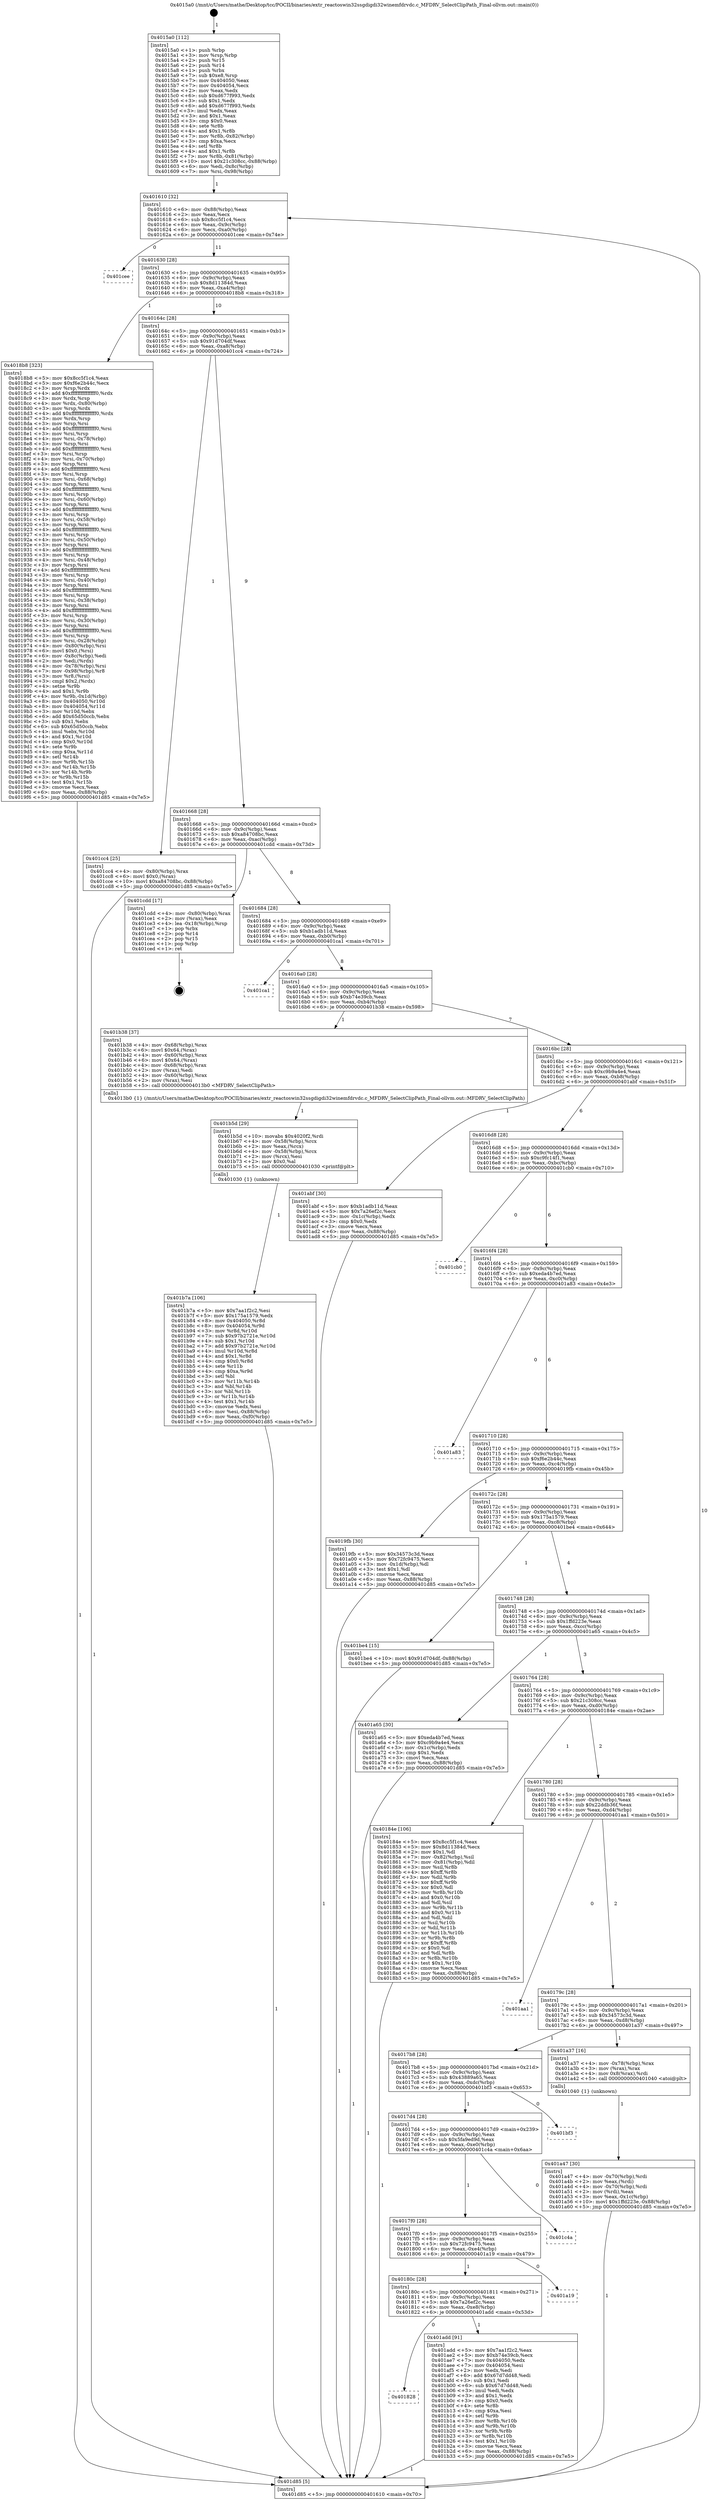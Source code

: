 digraph "0x4015a0" {
  label = "0x4015a0 (/mnt/c/Users/mathe/Desktop/tcc/POCII/binaries/extr_reactoswin32ssgdigdi32winemfdrvdc.c_MFDRV_SelectClipPath_Final-ollvm.out::main(0))"
  labelloc = "t"
  node[shape=record]

  Entry [label="",width=0.3,height=0.3,shape=circle,fillcolor=black,style=filled]
  "0x401610" [label="{
     0x401610 [32]\l
     | [instrs]\l
     &nbsp;&nbsp;0x401610 \<+6\>: mov -0x88(%rbp),%eax\l
     &nbsp;&nbsp;0x401616 \<+2\>: mov %eax,%ecx\l
     &nbsp;&nbsp;0x401618 \<+6\>: sub $0x8cc5f1c4,%ecx\l
     &nbsp;&nbsp;0x40161e \<+6\>: mov %eax,-0x9c(%rbp)\l
     &nbsp;&nbsp;0x401624 \<+6\>: mov %ecx,-0xa0(%rbp)\l
     &nbsp;&nbsp;0x40162a \<+6\>: je 0000000000401cee \<main+0x74e\>\l
  }"]
  "0x401cee" [label="{
     0x401cee\l
  }", style=dashed]
  "0x401630" [label="{
     0x401630 [28]\l
     | [instrs]\l
     &nbsp;&nbsp;0x401630 \<+5\>: jmp 0000000000401635 \<main+0x95\>\l
     &nbsp;&nbsp;0x401635 \<+6\>: mov -0x9c(%rbp),%eax\l
     &nbsp;&nbsp;0x40163b \<+5\>: sub $0x8d11384d,%eax\l
     &nbsp;&nbsp;0x401640 \<+6\>: mov %eax,-0xa4(%rbp)\l
     &nbsp;&nbsp;0x401646 \<+6\>: je 00000000004018b8 \<main+0x318\>\l
  }"]
  Exit [label="",width=0.3,height=0.3,shape=circle,fillcolor=black,style=filled,peripheries=2]
  "0x4018b8" [label="{
     0x4018b8 [323]\l
     | [instrs]\l
     &nbsp;&nbsp;0x4018b8 \<+5\>: mov $0x8cc5f1c4,%eax\l
     &nbsp;&nbsp;0x4018bd \<+5\>: mov $0xf6e2b44c,%ecx\l
     &nbsp;&nbsp;0x4018c2 \<+3\>: mov %rsp,%rdx\l
     &nbsp;&nbsp;0x4018c5 \<+4\>: add $0xfffffffffffffff0,%rdx\l
     &nbsp;&nbsp;0x4018c9 \<+3\>: mov %rdx,%rsp\l
     &nbsp;&nbsp;0x4018cc \<+4\>: mov %rdx,-0x80(%rbp)\l
     &nbsp;&nbsp;0x4018d0 \<+3\>: mov %rsp,%rdx\l
     &nbsp;&nbsp;0x4018d3 \<+4\>: add $0xfffffffffffffff0,%rdx\l
     &nbsp;&nbsp;0x4018d7 \<+3\>: mov %rdx,%rsp\l
     &nbsp;&nbsp;0x4018da \<+3\>: mov %rsp,%rsi\l
     &nbsp;&nbsp;0x4018dd \<+4\>: add $0xfffffffffffffff0,%rsi\l
     &nbsp;&nbsp;0x4018e1 \<+3\>: mov %rsi,%rsp\l
     &nbsp;&nbsp;0x4018e4 \<+4\>: mov %rsi,-0x78(%rbp)\l
     &nbsp;&nbsp;0x4018e8 \<+3\>: mov %rsp,%rsi\l
     &nbsp;&nbsp;0x4018eb \<+4\>: add $0xfffffffffffffff0,%rsi\l
     &nbsp;&nbsp;0x4018ef \<+3\>: mov %rsi,%rsp\l
     &nbsp;&nbsp;0x4018f2 \<+4\>: mov %rsi,-0x70(%rbp)\l
     &nbsp;&nbsp;0x4018f6 \<+3\>: mov %rsp,%rsi\l
     &nbsp;&nbsp;0x4018f9 \<+4\>: add $0xfffffffffffffff0,%rsi\l
     &nbsp;&nbsp;0x4018fd \<+3\>: mov %rsi,%rsp\l
     &nbsp;&nbsp;0x401900 \<+4\>: mov %rsi,-0x68(%rbp)\l
     &nbsp;&nbsp;0x401904 \<+3\>: mov %rsp,%rsi\l
     &nbsp;&nbsp;0x401907 \<+4\>: add $0xfffffffffffffff0,%rsi\l
     &nbsp;&nbsp;0x40190b \<+3\>: mov %rsi,%rsp\l
     &nbsp;&nbsp;0x40190e \<+4\>: mov %rsi,-0x60(%rbp)\l
     &nbsp;&nbsp;0x401912 \<+3\>: mov %rsp,%rsi\l
     &nbsp;&nbsp;0x401915 \<+4\>: add $0xfffffffffffffff0,%rsi\l
     &nbsp;&nbsp;0x401919 \<+3\>: mov %rsi,%rsp\l
     &nbsp;&nbsp;0x40191c \<+4\>: mov %rsi,-0x58(%rbp)\l
     &nbsp;&nbsp;0x401920 \<+3\>: mov %rsp,%rsi\l
     &nbsp;&nbsp;0x401923 \<+4\>: add $0xfffffffffffffff0,%rsi\l
     &nbsp;&nbsp;0x401927 \<+3\>: mov %rsi,%rsp\l
     &nbsp;&nbsp;0x40192a \<+4\>: mov %rsi,-0x50(%rbp)\l
     &nbsp;&nbsp;0x40192e \<+3\>: mov %rsp,%rsi\l
     &nbsp;&nbsp;0x401931 \<+4\>: add $0xfffffffffffffff0,%rsi\l
     &nbsp;&nbsp;0x401935 \<+3\>: mov %rsi,%rsp\l
     &nbsp;&nbsp;0x401938 \<+4\>: mov %rsi,-0x48(%rbp)\l
     &nbsp;&nbsp;0x40193c \<+3\>: mov %rsp,%rsi\l
     &nbsp;&nbsp;0x40193f \<+4\>: add $0xfffffffffffffff0,%rsi\l
     &nbsp;&nbsp;0x401943 \<+3\>: mov %rsi,%rsp\l
     &nbsp;&nbsp;0x401946 \<+4\>: mov %rsi,-0x40(%rbp)\l
     &nbsp;&nbsp;0x40194a \<+3\>: mov %rsp,%rsi\l
     &nbsp;&nbsp;0x40194d \<+4\>: add $0xfffffffffffffff0,%rsi\l
     &nbsp;&nbsp;0x401951 \<+3\>: mov %rsi,%rsp\l
     &nbsp;&nbsp;0x401954 \<+4\>: mov %rsi,-0x38(%rbp)\l
     &nbsp;&nbsp;0x401958 \<+3\>: mov %rsp,%rsi\l
     &nbsp;&nbsp;0x40195b \<+4\>: add $0xfffffffffffffff0,%rsi\l
     &nbsp;&nbsp;0x40195f \<+3\>: mov %rsi,%rsp\l
     &nbsp;&nbsp;0x401962 \<+4\>: mov %rsi,-0x30(%rbp)\l
     &nbsp;&nbsp;0x401966 \<+3\>: mov %rsp,%rsi\l
     &nbsp;&nbsp;0x401969 \<+4\>: add $0xfffffffffffffff0,%rsi\l
     &nbsp;&nbsp;0x40196d \<+3\>: mov %rsi,%rsp\l
     &nbsp;&nbsp;0x401970 \<+4\>: mov %rsi,-0x28(%rbp)\l
     &nbsp;&nbsp;0x401974 \<+4\>: mov -0x80(%rbp),%rsi\l
     &nbsp;&nbsp;0x401978 \<+6\>: movl $0x0,(%rsi)\l
     &nbsp;&nbsp;0x40197e \<+6\>: mov -0x8c(%rbp),%edi\l
     &nbsp;&nbsp;0x401984 \<+2\>: mov %edi,(%rdx)\l
     &nbsp;&nbsp;0x401986 \<+4\>: mov -0x78(%rbp),%rsi\l
     &nbsp;&nbsp;0x40198a \<+7\>: mov -0x98(%rbp),%r8\l
     &nbsp;&nbsp;0x401991 \<+3\>: mov %r8,(%rsi)\l
     &nbsp;&nbsp;0x401994 \<+3\>: cmpl $0x2,(%rdx)\l
     &nbsp;&nbsp;0x401997 \<+4\>: setne %r9b\l
     &nbsp;&nbsp;0x40199b \<+4\>: and $0x1,%r9b\l
     &nbsp;&nbsp;0x40199f \<+4\>: mov %r9b,-0x1d(%rbp)\l
     &nbsp;&nbsp;0x4019a3 \<+8\>: mov 0x404050,%r10d\l
     &nbsp;&nbsp;0x4019ab \<+8\>: mov 0x404054,%r11d\l
     &nbsp;&nbsp;0x4019b3 \<+3\>: mov %r10d,%ebx\l
     &nbsp;&nbsp;0x4019b6 \<+6\>: add $0x65d50ccb,%ebx\l
     &nbsp;&nbsp;0x4019bc \<+3\>: sub $0x1,%ebx\l
     &nbsp;&nbsp;0x4019bf \<+6\>: sub $0x65d50ccb,%ebx\l
     &nbsp;&nbsp;0x4019c5 \<+4\>: imul %ebx,%r10d\l
     &nbsp;&nbsp;0x4019c9 \<+4\>: and $0x1,%r10d\l
     &nbsp;&nbsp;0x4019cd \<+4\>: cmp $0x0,%r10d\l
     &nbsp;&nbsp;0x4019d1 \<+4\>: sete %r9b\l
     &nbsp;&nbsp;0x4019d5 \<+4\>: cmp $0xa,%r11d\l
     &nbsp;&nbsp;0x4019d9 \<+4\>: setl %r14b\l
     &nbsp;&nbsp;0x4019dd \<+3\>: mov %r9b,%r15b\l
     &nbsp;&nbsp;0x4019e0 \<+3\>: and %r14b,%r15b\l
     &nbsp;&nbsp;0x4019e3 \<+3\>: xor %r14b,%r9b\l
     &nbsp;&nbsp;0x4019e6 \<+3\>: or %r9b,%r15b\l
     &nbsp;&nbsp;0x4019e9 \<+4\>: test $0x1,%r15b\l
     &nbsp;&nbsp;0x4019ed \<+3\>: cmovne %ecx,%eax\l
     &nbsp;&nbsp;0x4019f0 \<+6\>: mov %eax,-0x88(%rbp)\l
     &nbsp;&nbsp;0x4019f6 \<+5\>: jmp 0000000000401d85 \<main+0x7e5\>\l
  }"]
  "0x40164c" [label="{
     0x40164c [28]\l
     | [instrs]\l
     &nbsp;&nbsp;0x40164c \<+5\>: jmp 0000000000401651 \<main+0xb1\>\l
     &nbsp;&nbsp;0x401651 \<+6\>: mov -0x9c(%rbp),%eax\l
     &nbsp;&nbsp;0x401657 \<+5\>: sub $0x91d704df,%eax\l
     &nbsp;&nbsp;0x40165c \<+6\>: mov %eax,-0xa8(%rbp)\l
     &nbsp;&nbsp;0x401662 \<+6\>: je 0000000000401cc4 \<main+0x724\>\l
  }"]
  "0x401b7a" [label="{
     0x401b7a [106]\l
     | [instrs]\l
     &nbsp;&nbsp;0x401b7a \<+5\>: mov $0x7aa1f2c2,%esi\l
     &nbsp;&nbsp;0x401b7f \<+5\>: mov $0x175a1579,%edx\l
     &nbsp;&nbsp;0x401b84 \<+8\>: mov 0x404050,%r8d\l
     &nbsp;&nbsp;0x401b8c \<+8\>: mov 0x404054,%r9d\l
     &nbsp;&nbsp;0x401b94 \<+3\>: mov %r8d,%r10d\l
     &nbsp;&nbsp;0x401b97 \<+7\>: sub $0x97b2721e,%r10d\l
     &nbsp;&nbsp;0x401b9e \<+4\>: sub $0x1,%r10d\l
     &nbsp;&nbsp;0x401ba2 \<+7\>: add $0x97b2721e,%r10d\l
     &nbsp;&nbsp;0x401ba9 \<+4\>: imul %r10d,%r8d\l
     &nbsp;&nbsp;0x401bad \<+4\>: and $0x1,%r8d\l
     &nbsp;&nbsp;0x401bb1 \<+4\>: cmp $0x0,%r8d\l
     &nbsp;&nbsp;0x401bb5 \<+4\>: sete %r11b\l
     &nbsp;&nbsp;0x401bb9 \<+4\>: cmp $0xa,%r9d\l
     &nbsp;&nbsp;0x401bbd \<+3\>: setl %bl\l
     &nbsp;&nbsp;0x401bc0 \<+3\>: mov %r11b,%r14b\l
     &nbsp;&nbsp;0x401bc3 \<+3\>: and %bl,%r14b\l
     &nbsp;&nbsp;0x401bc6 \<+3\>: xor %bl,%r11b\l
     &nbsp;&nbsp;0x401bc9 \<+3\>: or %r11b,%r14b\l
     &nbsp;&nbsp;0x401bcc \<+4\>: test $0x1,%r14b\l
     &nbsp;&nbsp;0x401bd0 \<+3\>: cmovne %edx,%esi\l
     &nbsp;&nbsp;0x401bd3 \<+6\>: mov %esi,-0x88(%rbp)\l
     &nbsp;&nbsp;0x401bd9 \<+6\>: mov %eax,-0xf0(%rbp)\l
     &nbsp;&nbsp;0x401bdf \<+5\>: jmp 0000000000401d85 \<main+0x7e5\>\l
  }"]
  "0x401cc4" [label="{
     0x401cc4 [25]\l
     | [instrs]\l
     &nbsp;&nbsp;0x401cc4 \<+4\>: mov -0x80(%rbp),%rax\l
     &nbsp;&nbsp;0x401cc8 \<+6\>: movl $0x0,(%rax)\l
     &nbsp;&nbsp;0x401cce \<+10\>: movl $0xa84708bc,-0x88(%rbp)\l
     &nbsp;&nbsp;0x401cd8 \<+5\>: jmp 0000000000401d85 \<main+0x7e5\>\l
  }"]
  "0x401668" [label="{
     0x401668 [28]\l
     | [instrs]\l
     &nbsp;&nbsp;0x401668 \<+5\>: jmp 000000000040166d \<main+0xcd\>\l
     &nbsp;&nbsp;0x40166d \<+6\>: mov -0x9c(%rbp),%eax\l
     &nbsp;&nbsp;0x401673 \<+5\>: sub $0xa84708bc,%eax\l
     &nbsp;&nbsp;0x401678 \<+6\>: mov %eax,-0xac(%rbp)\l
     &nbsp;&nbsp;0x40167e \<+6\>: je 0000000000401cdd \<main+0x73d\>\l
  }"]
  "0x401b5d" [label="{
     0x401b5d [29]\l
     | [instrs]\l
     &nbsp;&nbsp;0x401b5d \<+10\>: movabs $0x4020f2,%rdi\l
     &nbsp;&nbsp;0x401b67 \<+4\>: mov -0x58(%rbp),%rcx\l
     &nbsp;&nbsp;0x401b6b \<+2\>: mov %eax,(%rcx)\l
     &nbsp;&nbsp;0x401b6d \<+4\>: mov -0x58(%rbp),%rcx\l
     &nbsp;&nbsp;0x401b71 \<+2\>: mov (%rcx),%esi\l
     &nbsp;&nbsp;0x401b73 \<+2\>: mov $0x0,%al\l
     &nbsp;&nbsp;0x401b75 \<+5\>: call 0000000000401030 \<printf@plt\>\l
     | [calls]\l
     &nbsp;&nbsp;0x401030 \{1\} (unknown)\l
  }"]
  "0x401cdd" [label="{
     0x401cdd [17]\l
     | [instrs]\l
     &nbsp;&nbsp;0x401cdd \<+4\>: mov -0x80(%rbp),%rax\l
     &nbsp;&nbsp;0x401ce1 \<+2\>: mov (%rax),%eax\l
     &nbsp;&nbsp;0x401ce3 \<+4\>: lea -0x18(%rbp),%rsp\l
     &nbsp;&nbsp;0x401ce7 \<+1\>: pop %rbx\l
     &nbsp;&nbsp;0x401ce8 \<+2\>: pop %r14\l
     &nbsp;&nbsp;0x401cea \<+2\>: pop %r15\l
     &nbsp;&nbsp;0x401cec \<+1\>: pop %rbp\l
     &nbsp;&nbsp;0x401ced \<+1\>: ret\l
  }"]
  "0x401684" [label="{
     0x401684 [28]\l
     | [instrs]\l
     &nbsp;&nbsp;0x401684 \<+5\>: jmp 0000000000401689 \<main+0xe9\>\l
     &nbsp;&nbsp;0x401689 \<+6\>: mov -0x9c(%rbp),%eax\l
     &nbsp;&nbsp;0x40168f \<+5\>: sub $0xb1adb11d,%eax\l
     &nbsp;&nbsp;0x401694 \<+6\>: mov %eax,-0xb0(%rbp)\l
     &nbsp;&nbsp;0x40169a \<+6\>: je 0000000000401ca1 \<main+0x701\>\l
  }"]
  "0x401828" [label="{
     0x401828\l
  }", style=dashed]
  "0x401ca1" [label="{
     0x401ca1\l
  }", style=dashed]
  "0x4016a0" [label="{
     0x4016a0 [28]\l
     | [instrs]\l
     &nbsp;&nbsp;0x4016a0 \<+5\>: jmp 00000000004016a5 \<main+0x105\>\l
     &nbsp;&nbsp;0x4016a5 \<+6\>: mov -0x9c(%rbp),%eax\l
     &nbsp;&nbsp;0x4016ab \<+5\>: sub $0xb74e39cb,%eax\l
     &nbsp;&nbsp;0x4016b0 \<+6\>: mov %eax,-0xb4(%rbp)\l
     &nbsp;&nbsp;0x4016b6 \<+6\>: je 0000000000401b38 \<main+0x598\>\l
  }"]
  "0x401add" [label="{
     0x401add [91]\l
     | [instrs]\l
     &nbsp;&nbsp;0x401add \<+5\>: mov $0x7aa1f2c2,%eax\l
     &nbsp;&nbsp;0x401ae2 \<+5\>: mov $0xb74e39cb,%ecx\l
     &nbsp;&nbsp;0x401ae7 \<+7\>: mov 0x404050,%edx\l
     &nbsp;&nbsp;0x401aee \<+7\>: mov 0x404054,%esi\l
     &nbsp;&nbsp;0x401af5 \<+2\>: mov %edx,%edi\l
     &nbsp;&nbsp;0x401af7 \<+6\>: add $0x67d7dd48,%edi\l
     &nbsp;&nbsp;0x401afd \<+3\>: sub $0x1,%edi\l
     &nbsp;&nbsp;0x401b00 \<+6\>: sub $0x67d7dd48,%edi\l
     &nbsp;&nbsp;0x401b06 \<+3\>: imul %edi,%edx\l
     &nbsp;&nbsp;0x401b09 \<+3\>: and $0x1,%edx\l
     &nbsp;&nbsp;0x401b0c \<+3\>: cmp $0x0,%edx\l
     &nbsp;&nbsp;0x401b0f \<+4\>: sete %r8b\l
     &nbsp;&nbsp;0x401b13 \<+3\>: cmp $0xa,%esi\l
     &nbsp;&nbsp;0x401b16 \<+4\>: setl %r9b\l
     &nbsp;&nbsp;0x401b1a \<+3\>: mov %r8b,%r10b\l
     &nbsp;&nbsp;0x401b1d \<+3\>: and %r9b,%r10b\l
     &nbsp;&nbsp;0x401b20 \<+3\>: xor %r9b,%r8b\l
     &nbsp;&nbsp;0x401b23 \<+3\>: or %r8b,%r10b\l
     &nbsp;&nbsp;0x401b26 \<+4\>: test $0x1,%r10b\l
     &nbsp;&nbsp;0x401b2a \<+3\>: cmovne %ecx,%eax\l
     &nbsp;&nbsp;0x401b2d \<+6\>: mov %eax,-0x88(%rbp)\l
     &nbsp;&nbsp;0x401b33 \<+5\>: jmp 0000000000401d85 \<main+0x7e5\>\l
  }"]
  "0x401b38" [label="{
     0x401b38 [37]\l
     | [instrs]\l
     &nbsp;&nbsp;0x401b38 \<+4\>: mov -0x68(%rbp),%rax\l
     &nbsp;&nbsp;0x401b3c \<+6\>: movl $0x64,(%rax)\l
     &nbsp;&nbsp;0x401b42 \<+4\>: mov -0x60(%rbp),%rax\l
     &nbsp;&nbsp;0x401b46 \<+6\>: movl $0x64,(%rax)\l
     &nbsp;&nbsp;0x401b4c \<+4\>: mov -0x68(%rbp),%rax\l
     &nbsp;&nbsp;0x401b50 \<+2\>: mov (%rax),%edi\l
     &nbsp;&nbsp;0x401b52 \<+4\>: mov -0x60(%rbp),%rax\l
     &nbsp;&nbsp;0x401b56 \<+2\>: mov (%rax),%esi\l
     &nbsp;&nbsp;0x401b58 \<+5\>: call 00000000004013b0 \<MFDRV_SelectClipPath\>\l
     | [calls]\l
     &nbsp;&nbsp;0x4013b0 \{1\} (/mnt/c/Users/mathe/Desktop/tcc/POCII/binaries/extr_reactoswin32ssgdigdi32winemfdrvdc.c_MFDRV_SelectClipPath_Final-ollvm.out::MFDRV_SelectClipPath)\l
  }"]
  "0x4016bc" [label="{
     0x4016bc [28]\l
     | [instrs]\l
     &nbsp;&nbsp;0x4016bc \<+5\>: jmp 00000000004016c1 \<main+0x121\>\l
     &nbsp;&nbsp;0x4016c1 \<+6\>: mov -0x9c(%rbp),%eax\l
     &nbsp;&nbsp;0x4016c7 \<+5\>: sub $0xc9b9a4e4,%eax\l
     &nbsp;&nbsp;0x4016cc \<+6\>: mov %eax,-0xb8(%rbp)\l
     &nbsp;&nbsp;0x4016d2 \<+6\>: je 0000000000401abf \<main+0x51f\>\l
  }"]
  "0x40180c" [label="{
     0x40180c [28]\l
     | [instrs]\l
     &nbsp;&nbsp;0x40180c \<+5\>: jmp 0000000000401811 \<main+0x271\>\l
     &nbsp;&nbsp;0x401811 \<+6\>: mov -0x9c(%rbp),%eax\l
     &nbsp;&nbsp;0x401817 \<+5\>: sub $0x7a26ef2c,%eax\l
     &nbsp;&nbsp;0x40181c \<+6\>: mov %eax,-0xe8(%rbp)\l
     &nbsp;&nbsp;0x401822 \<+6\>: je 0000000000401add \<main+0x53d\>\l
  }"]
  "0x401abf" [label="{
     0x401abf [30]\l
     | [instrs]\l
     &nbsp;&nbsp;0x401abf \<+5\>: mov $0xb1adb11d,%eax\l
     &nbsp;&nbsp;0x401ac4 \<+5\>: mov $0x7a26ef2c,%ecx\l
     &nbsp;&nbsp;0x401ac9 \<+3\>: mov -0x1c(%rbp),%edx\l
     &nbsp;&nbsp;0x401acc \<+3\>: cmp $0x0,%edx\l
     &nbsp;&nbsp;0x401acf \<+3\>: cmove %ecx,%eax\l
     &nbsp;&nbsp;0x401ad2 \<+6\>: mov %eax,-0x88(%rbp)\l
     &nbsp;&nbsp;0x401ad8 \<+5\>: jmp 0000000000401d85 \<main+0x7e5\>\l
  }"]
  "0x4016d8" [label="{
     0x4016d8 [28]\l
     | [instrs]\l
     &nbsp;&nbsp;0x4016d8 \<+5\>: jmp 00000000004016dd \<main+0x13d\>\l
     &nbsp;&nbsp;0x4016dd \<+6\>: mov -0x9c(%rbp),%eax\l
     &nbsp;&nbsp;0x4016e3 \<+5\>: sub $0xc9fc14f1,%eax\l
     &nbsp;&nbsp;0x4016e8 \<+6\>: mov %eax,-0xbc(%rbp)\l
     &nbsp;&nbsp;0x4016ee \<+6\>: je 0000000000401cb0 \<main+0x710\>\l
  }"]
  "0x401a19" [label="{
     0x401a19\l
  }", style=dashed]
  "0x401cb0" [label="{
     0x401cb0\l
  }", style=dashed]
  "0x4016f4" [label="{
     0x4016f4 [28]\l
     | [instrs]\l
     &nbsp;&nbsp;0x4016f4 \<+5\>: jmp 00000000004016f9 \<main+0x159\>\l
     &nbsp;&nbsp;0x4016f9 \<+6\>: mov -0x9c(%rbp),%eax\l
     &nbsp;&nbsp;0x4016ff \<+5\>: sub $0xeda4b7ed,%eax\l
     &nbsp;&nbsp;0x401704 \<+6\>: mov %eax,-0xc0(%rbp)\l
     &nbsp;&nbsp;0x40170a \<+6\>: je 0000000000401a83 \<main+0x4e3\>\l
  }"]
  "0x4017f0" [label="{
     0x4017f0 [28]\l
     | [instrs]\l
     &nbsp;&nbsp;0x4017f0 \<+5\>: jmp 00000000004017f5 \<main+0x255\>\l
     &nbsp;&nbsp;0x4017f5 \<+6\>: mov -0x9c(%rbp),%eax\l
     &nbsp;&nbsp;0x4017fb \<+5\>: sub $0x72fc9475,%eax\l
     &nbsp;&nbsp;0x401800 \<+6\>: mov %eax,-0xe4(%rbp)\l
     &nbsp;&nbsp;0x401806 \<+6\>: je 0000000000401a19 \<main+0x479\>\l
  }"]
  "0x401a83" [label="{
     0x401a83\l
  }", style=dashed]
  "0x401710" [label="{
     0x401710 [28]\l
     | [instrs]\l
     &nbsp;&nbsp;0x401710 \<+5\>: jmp 0000000000401715 \<main+0x175\>\l
     &nbsp;&nbsp;0x401715 \<+6\>: mov -0x9c(%rbp),%eax\l
     &nbsp;&nbsp;0x40171b \<+5\>: sub $0xf6e2b44c,%eax\l
     &nbsp;&nbsp;0x401720 \<+6\>: mov %eax,-0xc4(%rbp)\l
     &nbsp;&nbsp;0x401726 \<+6\>: je 00000000004019fb \<main+0x45b\>\l
  }"]
  "0x401c4a" [label="{
     0x401c4a\l
  }", style=dashed]
  "0x4019fb" [label="{
     0x4019fb [30]\l
     | [instrs]\l
     &nbsp;&nbsp;0x4019fb \<+5\>: mov $0x34573c3d,%eax\l
     &nbsp;&nbsp;0x401a00 \<+5\>: mov $0x72fc9475,%ecx\l
     &nbsp;&nbsp;0x401a05 \<+3\>: mov -0x1d(%rbp),%dl\l
     &nbsp;&nbsp;0x401a08 \<+3\>: test $0x1,%dl\l
     &nbsp;&nbsp;0x401a0b \<+3\>: cmovne %ecx,%eax\l
     &nbsp;&nbsp;0x401a0e \<+6\>: mov %eax,-0x88(%rbp)\l
     &nbsp;&nbsp;0x401a14 \<+5\>: jmp 0000000000401d85 \<main+0x7e5\>\l
  }"]
  "0x40172c" [label="{
     0x40172c [28]\l
     | [instrs]\l
     &nbsp;&nbsp;0x40172c \<+5\>: jmp 0000000000401731 \<main+0x191\>\l
     &nbsp;&nbsp;0x401731 \<+6\>: mov -0x9c(%rbp),%eax\l
     &nbsp;&nbsp;0x401737 \<+5\>: sub $0x175a1579,%eax\l
     &nbsp;&nbsp;0x40173c \<+6\>: mov %eax,-0xc8(%rbp)\l
     &nbsp;&nbsp;0x401742 \<+6\>: je 0000000000401be4 \<main+0x644\>\l
  }"]
  "0x4017d4" [label="{
     0x4017d4 [28]\l
     | [instrs]\l
     &nbsp;&nbsp;0x4017d4 \<+5\>: jmp 00000000004017d9 \<main+0x239\>\l
     &nbsp;&nbsp;0x4017d9 \<+6\>: mov -0x9c(%rbp),%eax\l
     &nbsp;&nbsp;0x4017df \<+5\>: sub $0x5fa9ed9d,%eax\l
     &nbsp;&nbsp;0x4017e4 \<+6\>: mov %eax,-0xe0(%rbp)\l
     &nbsp;&nbsp;0x4017ea \<+6\>: je 0000000000401c4a \<main+0x6aa\>\l
  }"]
  "0x401be4" [label="{
     0x401be4 [15]\l
     | [instrs]\l
     &nbsp;&nbsp;0x401be4 \<+10\>: movl $0x91d704df,-0x88(%rbp)\l
     &nbsp;&nbsp;0x401bee \<+5\>: jmp 0000000000401d85 \<main+0x7e5\>\l
  }"]
  "0x401748" [label="{
     0x401748 [28]\l
     | [instrs]\l
     &nbsp;&nbsp;0x401748 \<+5\>: jmp 000000000040174d \<main+0x1ad\>\l
     &nbsp;&nbsp;0x40174d \<+6\>: mov -0x9c(%rbp),%eax\l
     &nbsp;&nbsp;0x401753 \<+5\>: sub $0x1ffd223e,%eax\l
     &nbsp;&nbsp;0x401758 \<+6\>: mov %eax,-0xcc(%rbp)\l
     &nbsp;&nbsp;0x40175e \<+6\>: je 0000000000401a65 \<main+0x4c5\>\l
  }"]
  "0x401bf3" [label="{
     0x401bf3\l
  }", style=dashed]
  "0x401a65" [label="{
     0x401a65 [30]\l
     | [instrs]\l
     &nbsp;&nbsp;0x401a65 \<+5\>: mov $0xeda4b7ed,%eax\l
     &nbsp;&nbsp;0x401a6a \<+5\>: mov $0xc9b9a4e4,%ecx\l
     &nbsp;&nbsp;0x401a6f \<+3\>: mov -0x1c(%rbp),%edx\l
     &nbsp;&nbsp;0x401a72 \<+3\>: cmp $0x1,%edx\l
     &nbsp;&nbsp;0x401a75 \<+3\>: cmovl %ecx,%eax\l
     &nbsp;&nbsp;0x401a78 \<+6\>: mov %eax,-0x88(%rbp)\l
     &nbsp;&nbsp;0x401a7e \<+5\>: jmp 0000000000401d85 \<main+0x7e5\>\l
  }"]
  "0x401764" [label="{
     0x401764 [28]\l
     | [instrs]\l
     &nbsp;&nbsp;0x401764 \<+5\>: jmp 0000000000401769 \<main+0x1c9\>\l
     &nbsp;&nbsp;0x401769 \<+6\>: mov -0x9c(%rbp),%eax\l
     &nbsp;&nbsp;0x40176f \<+5\>: sub $0x21c308cc,%eax\l
     &nbsp;&nbsp;0x401774 \<+6\>: mov %eax,-0xd0(%rbp)\l
     &nbsp;&nbsp;0x40177a \<+6\>: je 000000000040184e \<main+0x2ae\>\l
  }"]
  "0x401a47" [label="{
     0x401a47 [30]\l
     | [instrs]\l
     &nbsp;&nbsp;0x401a47 \<+4\>: mov -0x70(%rbp),%rdi\l
     &nbsp;&nbsp;0x401a4b \<+2\>: mov %eax,(%rdi)\l
     &nbsp;&nbsp;0x401a4d \<+4\>: mov -0x70(%rbp),%rdi\l
     &nbsp;&nbsp;0x401a51 \<+2\>: mov (%rdi),%eax\l
     &nbsp;&nbsp;0x401a53 \<+3\>: mov %eax,-0x1c(%rbp)\l
     &nbsp;&nbsp;0x401a56 \<+10\>: movl $0x1ffd223e,-0x88(%rbp)\l
     &nbsp;&nbsp;0x401a60 \<+5\>: jmp 0000000000401d85 \<main+0x7e5\>\l
  }"]
  "0x40184e" [label="{
     0x40184e [106]\l
     | [instrs]\l
     &nbsp;&nbsp;0x40184e \<+5\>: mov $0x8cc5f1c4,%eax\l
     &nbsp;&nbsp;0x401853 \<+5\>: mov $0x8d11384d,%ecx\l
     &nbsp;&nbsp;0x401858 \<+2\>: mov $0x1,%dl\l
     &nbsp;&nbsp;0x40185a \<+7\>: mov -0x82(%rbp),%sil\l
     &nbsp;&nbsp;0x401861 \<+7\>: mov -0x81(%rbp),%dil\l
     &nbsp;&nbsp;0x401868 \<+3\>: mov %sil,%r8b\l
     &nbsp;&nbsp;0x40186b \<+4\>: xor $0xff,%r8b\l
     &nbsp;&nbsp;0x40186f \<+3\>: mov %dil,%r9b\l
     &nbsp;&nbsp;0x401872 \<+4\>: xor $0xff,%r9b\l
     &nbsp;&nbsp;0x401876 \<+3\>: xor $0x0,%dl\l
     &nbsp;&nbsp;0x401879 \<+3\>: mov %r8b,%r10b\l
     &nbsp;&nbsp;0x40187c \<+4\>: and $0x0,%r10b\l
     &nbsp;&nbsp;0x401880 \<+3\>: and %dl,%sil\l
     &nbsp;&nbsp;0x401883 \<+3\>: mov %r9b,%r11b\l
     &nbsp;&nbsp;0x401886 \<+4\>: and $0x0,%r11b\l
     &nbsp;&nbsp;0x40188a \<+3\>: and %dl,%dil\l
     &nbsp;&nbsp;0x40188d \<+3\>: or %sil,%r10b\l
     &nbsp;&nbsp;0x401890 \<+3\>: or %dil,%r11b\l
     &nbsp;&nbsp;0x401893 \<+3\>: xor %r11b,%r10b\l
     &nbsp;&nbsp;0x401896 \<+3\>: or %r9b,%r8b\l
     &nbsp;&nbsp;0x401899 \<+4\>: xor $0xff,%r8b\l
     &nbsp;&nbsp;0x40189d \<+3\>: or $0x0,%dl\l
     &nbsp;&nbsp;0x4018a0 \<+3\>: and %dl,%r8b\l
     &nbsp;&nbsp;0x4018a3 \<+3\>: or %r8b,%r10b\l
     &nbsp;&nbsp;0x4018a6 \<+4\>: test $0x1,%r10b\l
     &nbsp;&nbsp;0x4018aa \<+3\>: cmovne %ecx,%eax\l
     &nbsp;&nbsp;0x4018ad \<+6\>: mov %eax,-0x88(%rbp)\l
     &nbsp;&nbsp;0x4018b3 \<+5\>: jmp 0000000000401d85 \<main+0x7e5\>\l
  }"]
  "0x401780" [label="{
     0x401780 [28]\l
     | [instrs]\l
     &nbsp;&nbsp;0x401780 \<+5\>: jmp 0000000000401785 \<main+0x1e5\>\l
     &nbsp;&nbsp;0x401785 \<+6\>: mov -0x9c(%rbp),%eax\l
     &nbsp;&nbsp;0x40178b \<+5\>: sub $0x22ddb36f,%eax\l
     &nbsp;&nbsp;0x401790 \<+6\>: mov %eax,-0xd4(%rbp)\l
     &nbsp;&nbsp;0x401796 \<+6\>: je 0000000000401aa1 \<main+0x501\>\l
  }"]
  "0x401d85" [label="{
     0x401d85 [5]\l
     | [instrs]\l
     &nbsp;&nbsp;0x401d85 \<+5\>: jmp 0000000000401610 \<main+0x70\>\l
  }"]
  "0x4015a0" [label="{
     0x4015a0 [112]\l
     | [instrs]\l
     &nbsp;&nbsp;0x4015a0 \<+1\>: push %rbp\l
     &nbsp;&nbsp;0x4015a1 \<+3\>: mov %rsp,%rbp\l
     &nbsp;&nbsp;0x4015a4 \<+2\>: push %r15\l
     &nbsp;&nbsp;0x4015a6 \<+2\>: push %r14\l
     &nbsp;&nbsp;0x4015a8 \<+1\>: push %rbx\l
     &nbsp;&nbsp;0x4015a9 \<+7\>: sub $0xe8,%rsp\l
     &nbsp;&nbsp;0x4015b0 \<+7\>: mov 0x404050,%eax\l
     &nbsp;&nbsp;0x4015b7 \<+7\>: mov 0x404054,%ecx\l
     &nbsp;&nbsp;0x4015be \<+2\>: mov %eax,%edx\l
     &nbsp;&nbsp;0x4015c0 \<+6\>: sub $0xd677f993,%edx\l
     &nbsp;&nbsp;0x4015c6 \<+3\>: sub $0x1,%edx\l
     &nbsp;&nbsp;0x4015c9 \<+6\>: add $0xd677f993,%edx\l
     &nbsp;&nbsp;0x4015cf \<+3\>: imul %edx,%eax\l
     &nbsp;&nbsp;0x4015d2 \<+3\>: and $0x1,%eax\l
     &nbsp;&nbsp;0x4015d5 \<+3\>: cmp $0x0,%eax\l
     &nbsp;&nbsp;0x4015d8 \<+4\>: sete %r8b\l
     &nbsp;&nbsp;0x4015dc \<+4\>: and $0x1,%r8b\l
     &nbsp;&nbsp;0x4015e0 \<+7\>: mov %r8b,-0x82(%rbp)\l
     &nbsp;&nbsp;0x4015e7 \<+3\>: cmp $0xa,%ecx\l
     &nbsp;&nbsp;0x4015ea \<+4\>: setl %r8b\l
     &nbsp;&nbsp;0x4015ee \<+4\>: and $0x1,%r8b\l
     &nbsp;&nbsp;0x4015f2 \<+7\>: mov %r8b,-0x81(%rbp)\l
     &nbsp;&nbsp;0x4015f9 \<+10\>: movl $0x21c308cc,-0x88(%rbp)\l
     &nbsp;&nbsp;0x401603 \<+6\>: mov %edi,-0x8c(%rbp)\l
     &nbsp;&nbsp;0x401609 \<+7\>: mov %rsi,-0x98(%rbp)\l
  }"]
  "0x4017b8" [label="{
     0x4017b8 [28]\l
     | [instrs]\l
     &nbsp;&nbsp;0x4017b8 \<+5\>: jmp 00000000004017bd \<main+0x21d\>\l
     &nbsp;&nbsp;0x4017bd \<+6\>: mov -0x9c(%rbp),%eax\l
     &nbsp;&nbsp;0x4017c3 \<+5\>: sub $0x43889a65,%eax\l
     &nbsp;&nbsp;0x4017c8 \<+6\>: mov %eax,-0xdc(%rbp)\l
     &nbsp;&nbsp;0x4017ce \<+6\>: je 0000000000401bf3 \<main+0x653\>\l
  }"]
  "0x401a37" [label="{
     0x401a37 [16]\l
     | [instrs]\l
     &nbsp;&nbsp;0x401a37 \<+4\>: mov -0x78(%rbp),%rax\l
     &nbsp;&nbsp;0x401a3b \<+3\>: mov (%rax),%rax\l
     &nbsp;&nbsp;0x401a3e \<+4\>: mov 0x8(%rax),%rdi\l
     &nbsp;&nbsp;0x401a42 \<+5\>: call 0000000000401040 \<atoi@plt\>\l
     | [calls]\l
     &nbsp;&nbsp;0x401040 \{1\} (unknown)\l
  }"]
  "0x401aa1" [label="{
     0x401aa1\l
  }", style=dashed]
  "0x40179c" [label="{
     0x40179c [28]\l
     | [instrs]\l
     &nbsp;&nbsp;0x40179c \<+5\>: jmp 00000000004017a1 \<main+0x201\>\l
     &nbsp;&nbsp;0x4017a1 \<+6\>: mov -0x9c(%rbp),%eax\l
     &nbsp;&nbsp;0x4017a7 \<+5\>: sub $0x34573c3d,%eax\l
     &nbsp;&nbsp;0x4017ac \<+6\>: mov %eax,-0xd8(%rbp)\l
     &nbsp;&nbsp;0x4017b2 \<+6\>: je 0000000000401a37 \<main+0x497\>\l
  }"]
  Entry -> "0x4015a0" [label=" 1"]
  "0x401610" -> "0x401cee" [label=" 0"]
  "0x401610" -> "0x401630" [label=" 11"]
  "0x401cdd" -> Exit [label=" 1"]
  "0x401630" -> "0x4018b8" [label=" 1"]
  "0x401630" -> "0x40164c" [label=" 10"]
  "0x401cc4" -> "0x401d85" [label=" 1"]
  "0x40164c" -> "0x401cc4" [label=" 1"]
  "0x40164c" -> "0x401668" [label=" 9"]
  "0x401be4" -> "0x401d85" [label=" 1"]
  "0x401668" -> "0x401cdd" [label=" 1"]
  "0x401668" -> "0x401684" [label=" 8"]
  "0x401b7a" -> "0x401d85" [label=" 1"]
  "0x401684" -> "0x401ca1" [label=" 0"]
  "0x401684" -> "0x4016a0" [label=" 8"]
  "0x401b5d" -> "0x401b7a" [label=" 1"]
  "0x4016a0" -> "0x401b38" [label=" 1"]
  "0x4016a0" -> "0x4016bc" [label=" 7"]
  "0x401b38" -> "0x401b5d" [label=" 1"]
  "0x4016bc" -> "0x401abf" [label=" 1"]
  "0x4016bc" -> "0x4016d8" [label=" 6"]
  "0x40180c" -> "0x401828" [label=" 0"]
  "0x4016d8" -> "0x401cb0" [label=" 0"]
  "0x4016d8" -> "0x4016f4" [label=" 6"]
  "0x40180c" -> "0x401add" [label=" 1"]
  "0x4016f4" -> "0x401a83" [label=" 0"]
  "0x4016f4" -> "0x401710" [label=" 6"]
  "0x4017f0" -> "0x40180c" [label=" 1"]
  "0x401710" -> "0x4019fb" [label=" 1"]
  "0x401710" -> "0x40172c" [label=" 5"]
  "0x4017f0" -> "0x401a19" [label=" 0"]
  "0x40172c" -> "0x401be4" [label=" 1"]
  "0x40172c" -> "0x401748" [label=" 4"]
  "0x4017d4" -> "0x4017f0" [label=" 1"]
  "0x401748" -> "0x401a65" [label=" 1"]
  "0x401748" -> "0x401764" [label=" 3"]
  "0x4017d4" -> "0x401c4a" [label=" 0"]
  "0x401764" -> "0x40184e" [label=" 1"]
  "0x401764" -> "0x401780" [label=" 2"]
  "0x40184e" -> "0x401d85" [label=" 1"]
  "0x4015a0" -> "0x401610" [label=" 1"]
  "0x401d85" -> "0x401610" [label=" 10"]
  "0x4017b8" -> "0x4017d4" [label=" 1"]
  "0x4018b8" -> "0x401d85" [label=" 1"]
  "0x4019fb" -> "0x401d85" [label=" 1"]
  "0x4017b8" -> "0x401bf3" [label=" 0"]
  "0x401780" -> "0x401aa1" [label=" 0"]
  "0x401780" -> "0x40179c" [label=" 2"]
  "0x401add" -> "0x401d85" [label=" 1"]
  "0x40179c" -> "0x401a37" [label=" 1"]
  "0x40179c" -> "0x4017b8" [label=" 1"]
  "0x401a37" -> "0x401a47" [label=" 1"]
  "0x401a47" -> "0x401d85" [label=" 1"]
  "0x401a65" -> "0x401d85" [label=" 1"]
  "0x401abf" -> "0x401d85" [label=" 1"]
}
